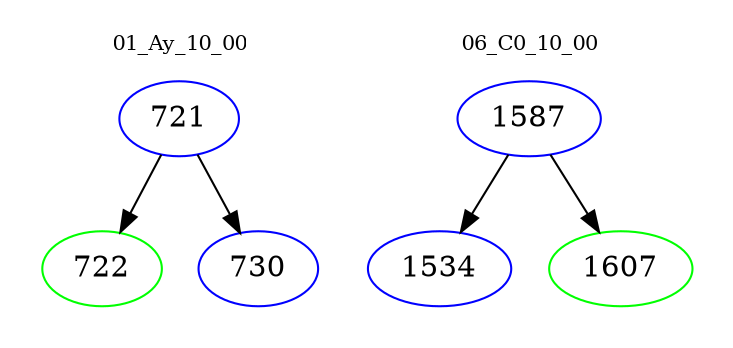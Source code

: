 digraph{
subgraph cluster_0 {
color = white
label = "01_Ay_10_00";
fontsize=10;
T0_721 [label="721", color="blue"]
T0_721 -> T0_722 [color="black"]
T0_722 [label="722", color="green"]
T0_721 -> T0_730 [color="black"]
T0_730 [label="730", color="blue"]
}
subgraph cluster_1 {
color = white
label = "06_C0_10_00";
fontsize=10;
T1_1587 [label="1587", color="blue"]
T1_1587 -> T1_1534 [color="black"]
T1_1534 [label="1534", color="blue"]
T1_1587 -> T1_1607 [color="black"]
T1_1607 [label="1607", color="green"]
}
}
